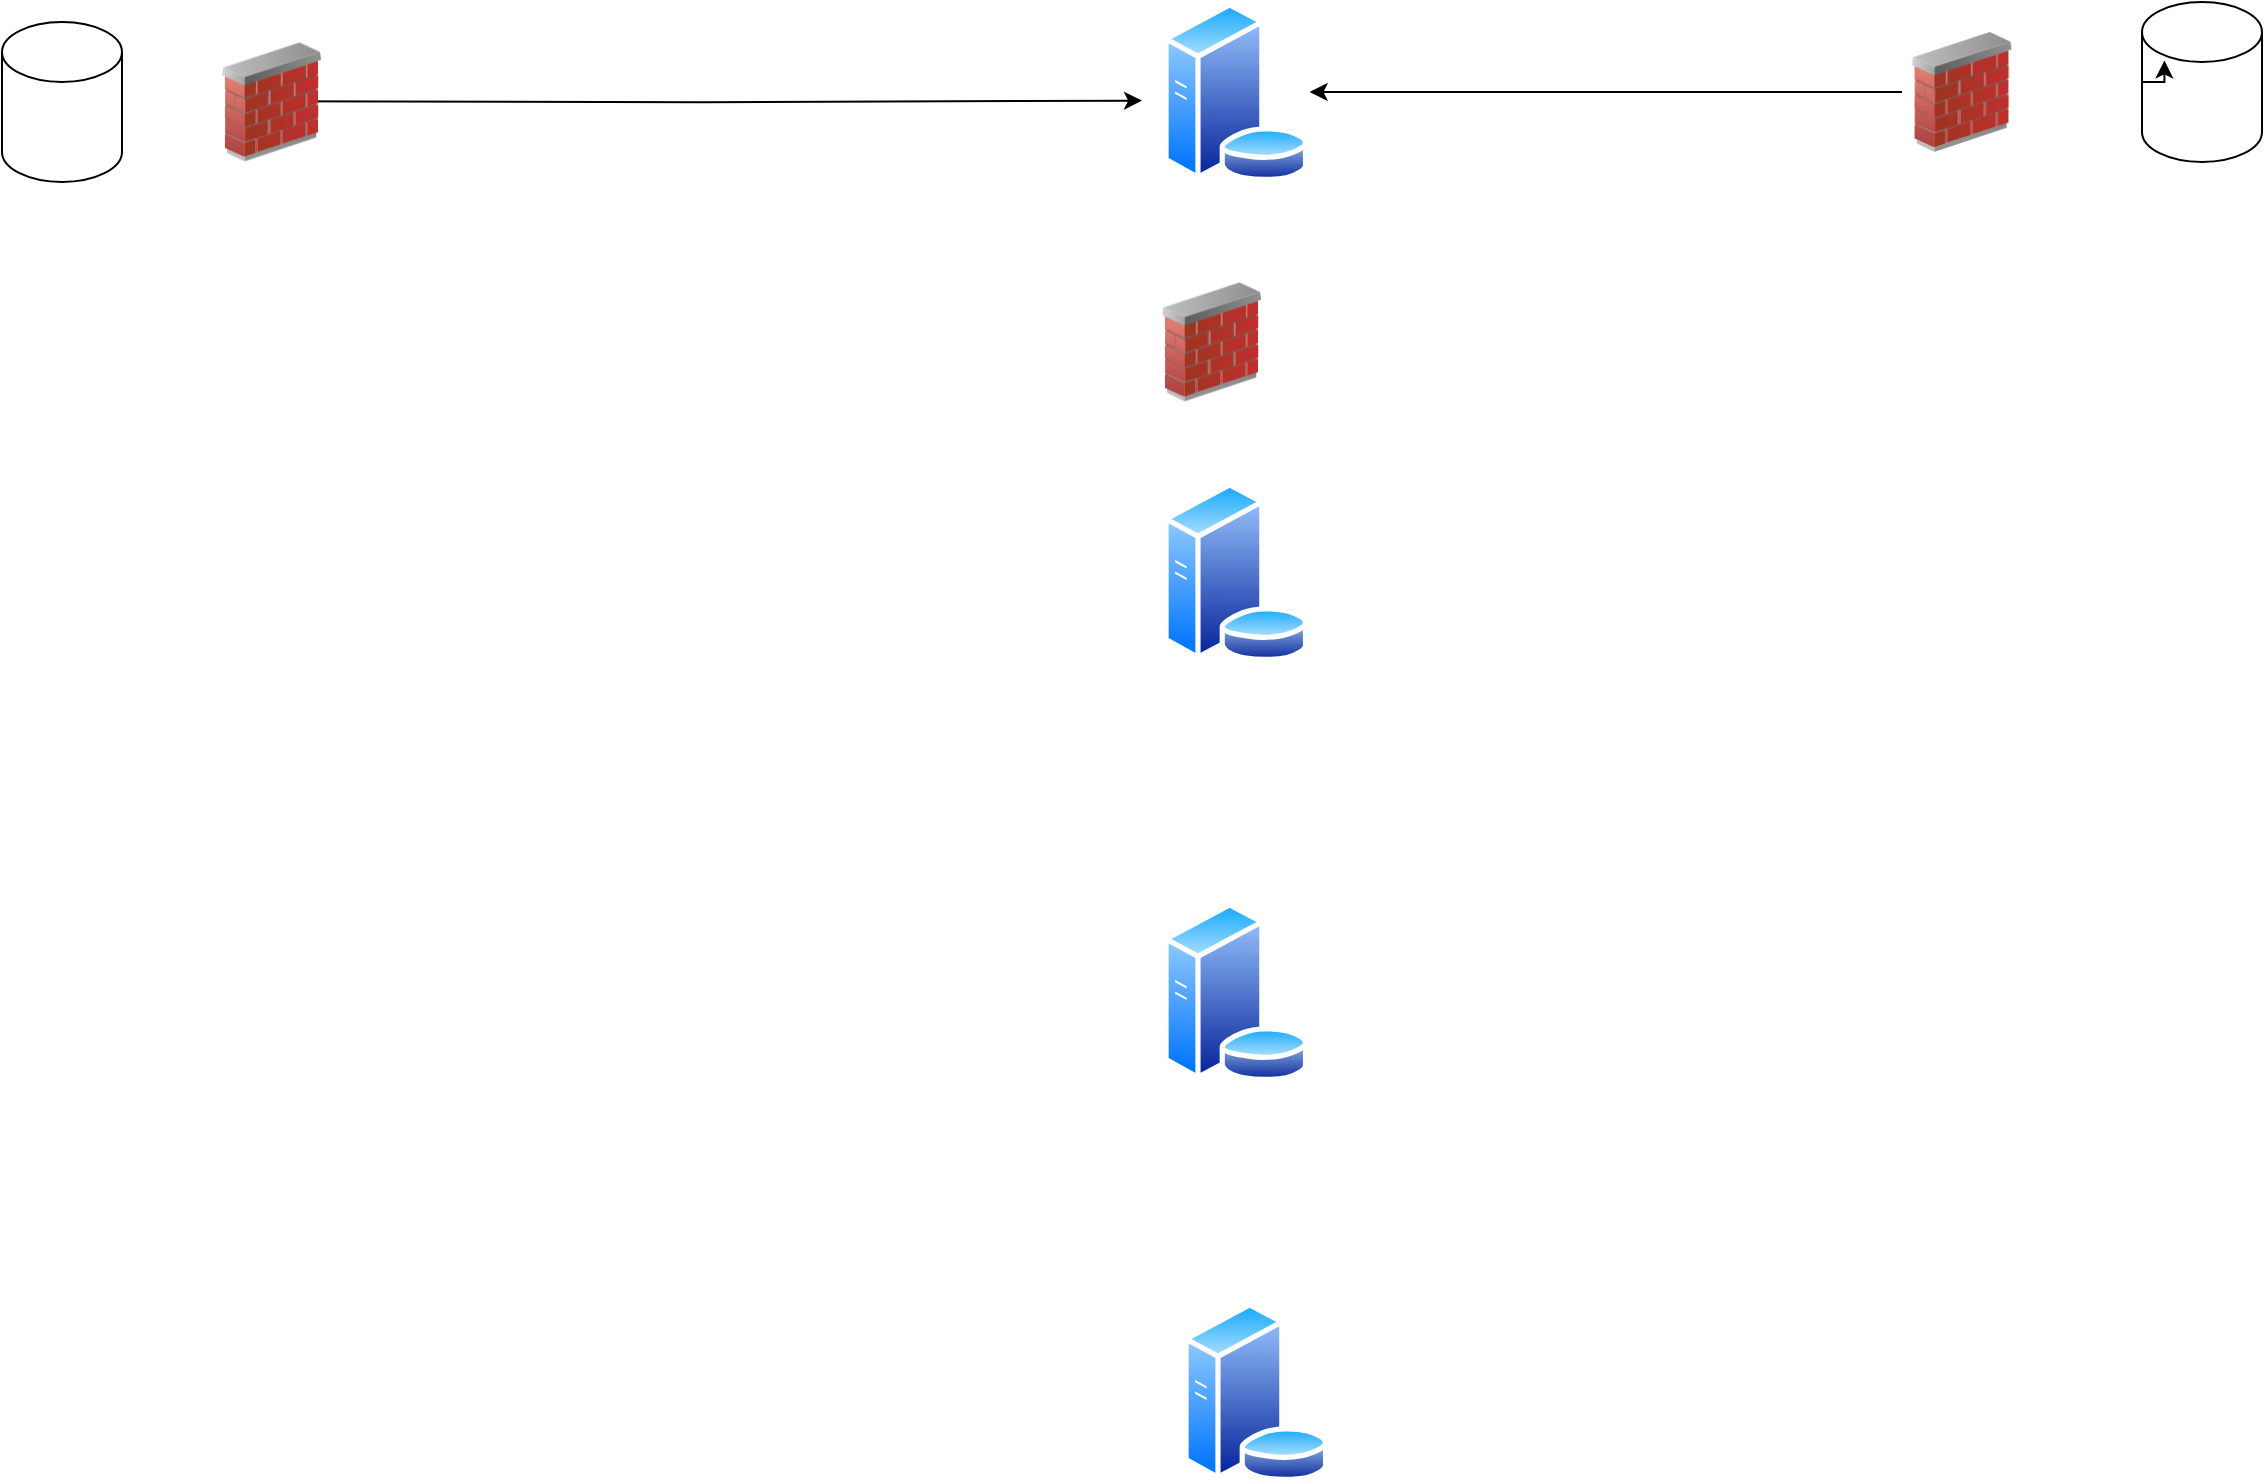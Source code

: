 <mxfile version="21.6.9" type="github">
  <diagram name="Page-1" id="diHbso8ii2bBXqjwmjkJ">
    <mxGraphModel dx="1134" dy="666" grid="1" gridSize="10" guides="1" tooltips="1" connect="1" arrows="1" fold="1" page="1" pageScale="1" pageWidth="850" pageHeight="1100" math="0" shadow="0">
      <root>
        <mxCell id="0" />
        <mxCell id="1" parent="0" />
        <mxCell id="wNT15DUYCdo1MhswSWh7-1" value="" style="shape=cylinder3;whiteSpace=wrap;html=1;boundedLbl=1;backgroundOutline=1;size=15;" vertex="1" parent="1">
          <mxGeometry x="30" y="50" width="60" height="80" as="geometry" />
        </mxCell>
        <mxCell id="wNT15DUYCdo1MhswSWh7-2" value="" style="shape=cylinder3;whiteSpace=wrap;html=1;boundedLbl=1;backgroundOutline=1;size=15;" vertex="1" parent="1">
          <mxGeometry x="1100" y="40" width="60" height="80" as="geometry" />
        </mxCell>
        <mxCell id="wNT15DUYCdo1MhswSWh7-20" style="edgeStyle=orthogonalEdgeStyle;rounded=0;orthogonalLoop=1;jettySize=auto;html=1;exitX=1;exitY=0.5;exitDx=0;exitDy=0;entryX=0.271;entryY=0.552;entryDx=0;entryDy=0;entryPerimeter=0;" edge="1" parent="1">
          <mxGeometry relative="1" as="geometry">
            <mxPoint x="160" y="89.61" as="sourcePoint" />
            <mxPoint x="600.0" y="89.29" as="targetPoint" />
          </mxGeometry>
        </mxCell>
        <mxCell id="wNT15DUYCdo1MhswSWh7-3" value="" style="image;html=1;image=img/lib/clip_art/networking/Firewall_02_128x128.png" vertex="1" parent="1">
          <mxGeometry x="140" y="60" width="50" height="60" as="geometry" />
        </mxCell>
        <mxCell id="wNT15DUYCdo1MhswSWh7-21" style="edgeStyle=orthogonalEdgeStyle;rounded=0;orthogonalLoop=1;jettySize=auto;html=1;exitX=0;exitY=0.5;exitDx=0;exitDy=0;" edge="1" parent="1" source="wNT15DUYCdo1MhswSWh7-4" target="wNT15DUYCdo1MhswSWh7-7">
          <mxGeometry relative="1" as="geometry" />
        </mxCell>
        <mxCell id="wNT15DUYCdo1MhswSWh7-4" value="" style="image;html=1;image=img/lib/clip_art/networking/Firewall_02_128x128.png" vertex="1" parent="1">
          <mxGeometry x="980" y="55" width="60" height="60" as="geometry" />
        </mxCell>
        <mxCell id="wNT15DUYCdo1MhswSWh7-6" style="edgeStyle=orthogonalEdgeStyle;rounded=0;orthogonalLoop=1;jettySize=auto;html=1;exitX=0;exitY=0.5;exitDx=0;exitDy=0;exitPerimeter=0;entryX=0.187;entryY=0.365;entryDx=0;entryDy=0;entryPerimeter=0;" edge="1" parent="1" source="wNT15DUYCdo1MhswSWh7-2" target="wNT15DUYCdo1MhswSWh7-2">
          <mxGeometry relative="1" as="geometry" />
        </mxCell>
        <mxCell id="wNT15DUYCdo1MhswSWh7-7" value="" style="image;aspect=fixed;perimeter=ellipsePerimeter;html=1;align=center;shadow=0;dashed=0;spacingTop=3;image=img/lib/active_directory/database_server.svg;" vertex="1" parent="1">
          <mxGeometry x="610" y="40" width="73.8" height="90" as="geometry" />
        </mxCell>
        <mxCell id="wNT15DUYCdo1MhswSWh7-22" value="" style="image;aspect=fixed;perimeter=ellipsePerimeter;html=1;align=center;shadow=0;dashed=0;spacingTop=3;image=img/lib/active_directory/database_server.svg;" vertex="1" parent="1">
          <mxGeometry x="610" y="280" width="73.8" height="90" as="geometry" />
        </mxCell>
        <mxCell id="wNT15DUYCdo1MhswSWh7-23" value="" style="image;aspect=fixed;perimeter=ellipsePerimeter;html=1;align=center;shadow=0;dashed=0;spacingTop=3;image=img/lib/active_directory/database_server.svg;" vertex="1" parent="1">
          <mxGeometry x="610" y="490" width="73.8" height="90" as="geometry" />
        </mxCell>
        <mxCell id="wNT15DUYCdo1MhswSWh7-24" value="" style="image;aspect=fixed;perimeter=ellipsePerimeter;html=1;align=center;shadow=0;dashed=0;spacingTop=3;image=img/lib/active_directory/database_server.svg;" vertex="1" parent="1">
          <mxGeometry x="620" y="690" width="73.8" height="90" as="geometry" />
        </mxCell>
        <mxCell id="wNT15DUYCdo1MhswSWh7-26" value="" style="image;html=1;image=img/lib/clip_art/networking/Firewall_02_128x128.png" vertex="1" parent="1">
          <mxGeometry x="610" y="180" width="50" height="60" as="geometry" />
        </mxCell>
      </root>
    </mxGraphModel>
  </diagram>
</mxfile>
